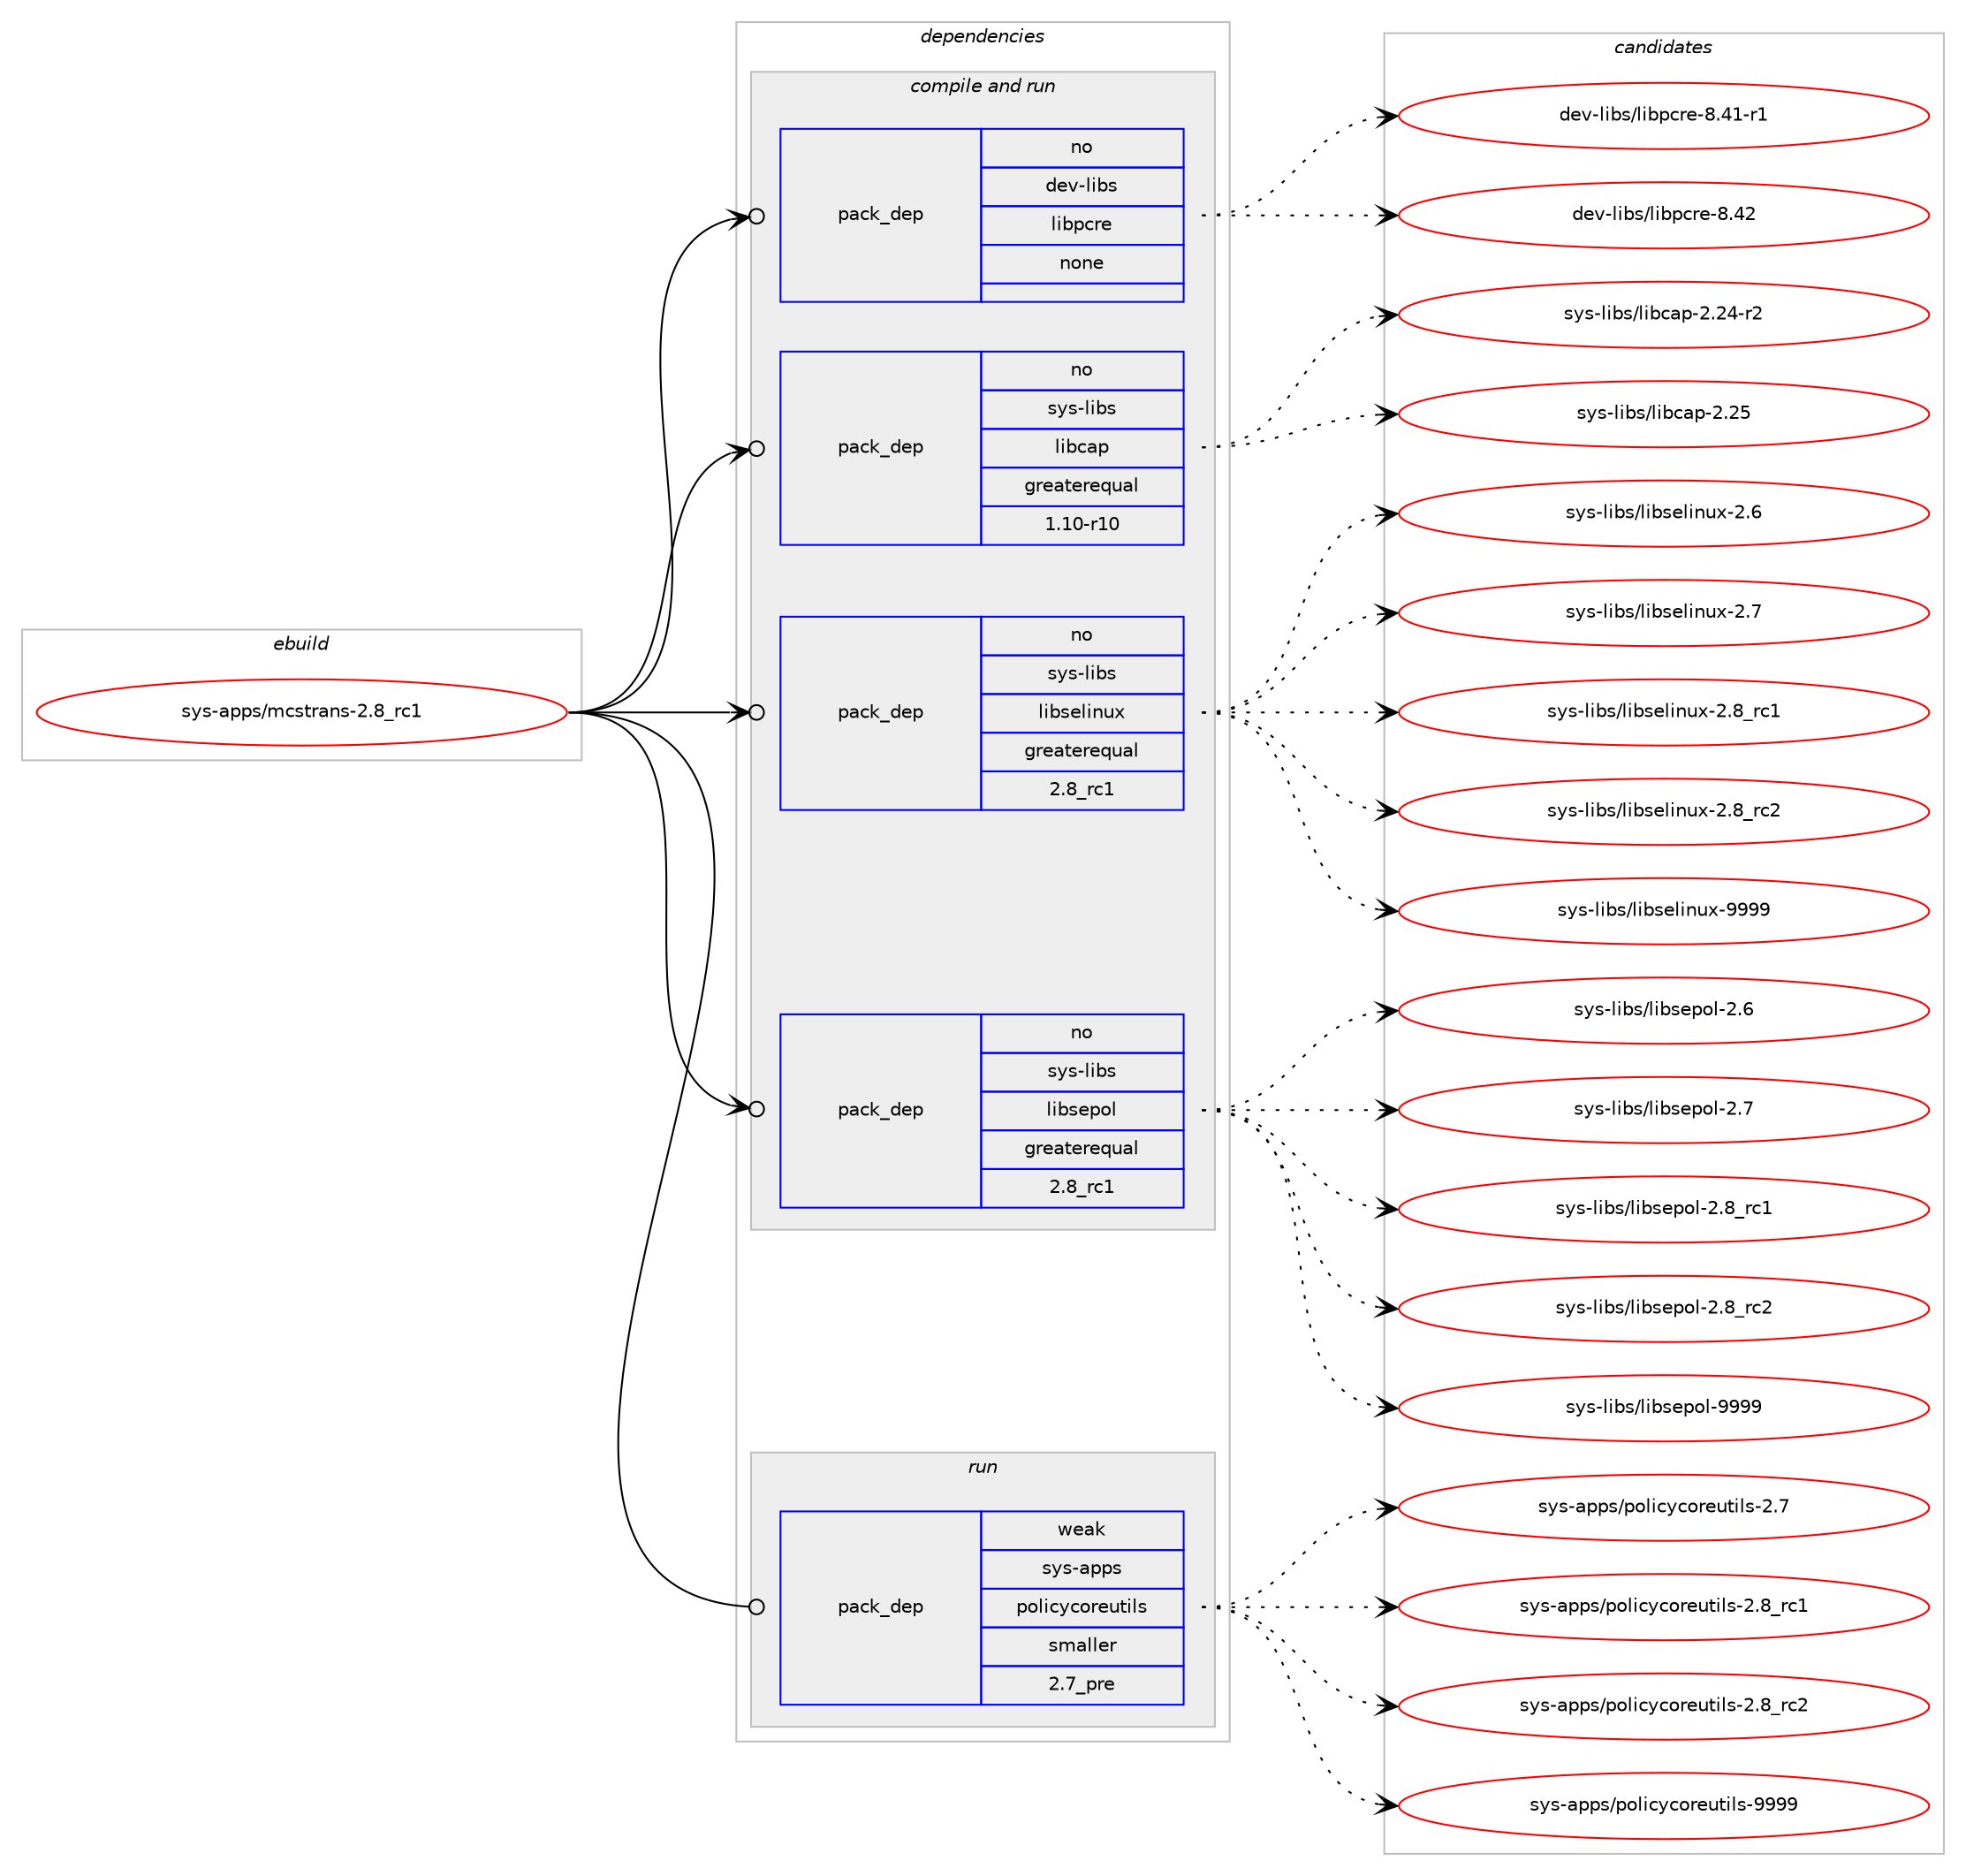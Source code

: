 digraph prolog {

# *************
# Graph options
# *************

newrank=true;
concentrate=true;
compound=true;
graph [rankdir=LR,fontname=Helvetica,fontsize=10,ranksep=1.5];#, ranksep=2.5, nodesep=0.2];
edge  [arrowhead=vee];
node  [fontname=Helvetica,fontsize=10];

# **********
# The ebuild
# **********

subgraph cluster_leftcol {
color=gray;
rank=same;
label=<<i>ebuild</i>>;
id [label="sys-apps/mcstrans-2.8_rc1", color=red, width=4, href="../sys-apps/mcstrans-2.8_rc1.svg"];
}

# ****************
# The dependencies
# ****************

subgraph cluster_midcol {
color=gray;
label=<<i>dependencies</i>>;
subgraph cluster_compile {
fillcolor="#eeeeee";
style=filled;
label=<<i>compile</i>>;
}
subgraph cluster_compileandrun {
fillcolor="#eeeeee";
style=filled;
label=<<i>compile and run</i>>;
subgraph pack5958 {
dependency6310 [label=<<TABLE BORDER="0" CELLBORDER="1" CELLSPACING="0" CELLPADDING="4" WIDTH="220"><TR><TD ROWSPAN="6" CELLPADDING="30">pack_dep</TD></TR><TR><TD WIDTH="110">no</TD></TR><TR><TD>dev-libs</TD></TR><TR><TD>libpcre</TD></TR><TR><TD>none</TD></TR><TR><TD></TD></TR></TABLE>>, shape=none, color=blue];
}
id:e -> dependency6310:w [weight=20,style="solid",arrowhead="odotvee"];
subgraph pack5959 {
dependency6311 [label=<<TABLE BORDER="0" CELLBORDER="1" CELLSPACING="0" CELLPADDING="4" WIDTH="220"><TR><TD ROWSPAN="6" CELLPADDING="30">pack_dep</TD></TR><TR><TD WIDTH="110">no</TD></TR><TR><TD>sys-libs</TD></TR><TR><TD>libcap</TD></TR><TR><TD>greaterequal</TD></TR><TR><TD>1.10-r10</TD></TR></TABLE>>, shape=none, color=blue];
}
id:e -> dependency6311:w [weight=20,style="solid",arrowhead="odotvee"];
subgraph pack5960 {
dependency6312 [label=<<TABLE BORDER="0" CELLBORDER="1" CELLSPACING="0" CELLPADDING="4" WIDTH="220"><TR><TD ROWSPAN="6" CELLPADDING="30">pack_dep</TD></TR><TR><TD WIDTH="110">no</TD></TR><TR><TD>sys-libs</TD></TR><TR><TD>libselinux</TD></TR><TR><TD>greaterequal</TD></TR><TR><TD>2.8_rc1</TD></TR></TABLE>>, shape=none, color=blue];
}
id:e -> dependency6312:w [weight=20,style="solid",arrowhead="odotvee"];
subgraph pack5961 {
dependency6313 [label=<<TABLE BORDER="0" CELLBORDER="1" CELLSPACING="0" CELLPADDING="4" WIDTH="220"><TR><TD ROWSPAN="6" CELLPADDING="30">pack_dep</TD></TR><TR><TD WIDTH="110">no</TD></TR><TR><TD>sys-libs</TD></TR><TR><TD>libsepol</TD></TR><TR><TD>greaterequal</TD></TR><TR><TD>2.8_rc1</TD></TR></TABLE>>, shape=none, color=blue];
}
id:e -> dependency6313:w [weight=20,style="solid",arrowhead="odotvee"];
}
subgraph cluster_run {
fillcolor="#eeeeee";
style=filled;
label=<<i>run</i>>;
subgraph pack5962 {
dependency6314 [label=<<TABLE BORDER="0" CELLBORDER="1" CELLSPACING="0" CELLPADDING="4" WIDTH="220"><TR><TD ROWSPAN="6" CELLPADDING="30">pack_dep</TD></TR><TR><TD WIDTH="110">weak</TD></TR><TR><TD>sys-apps</TD></TR><TR><TD>policycoreutils</TD></TR><TR><TD>smaller</TD></TR><TR><TD>2.7_pre</TD></TR></TABLE>>, shape=none, color=blue];
}
id:e -> dependency6314:w [weight=20,style="solid",arrowhead="odot"];
}
}

# **************
# The candidates
# **************

subgraph cluster_choices {
rank=same;
color=gray;
label=<<i>candidates</i>>;

subgraph choice5958 {
color=black;
nodesep=1;
choice100101118451081059811547108105981129911410145564652494511449 [label="dev-libs/libpcre-8.41-r1", color=red, width=4,href="../dev-libs/libpcre-8.41-r1.svg"];
choice10010111845108105981154710810598112991141014556465250 [label="dev-libs/libpcre-8.42", color=red, width=4,href="../dev-libs/libpcre-8.42.svg"];
dependency6310:e -> choice100101118451081059811547108105981129911410145564652494511449:w [style=dotted,weight="100"];
dependency6310:e -> choice10010111845108105981154710810598112991141014556465250:w [style=dotted,weight="100"];
}
subgraph choice5959 {
color=black;
nodesep=1;
choice11512111545108105981154710810598999711245504650524511450 [label="sys-libs/libcap-2.24-r2", color=red, width=4,href="../sys-libs/libcap-2.24-r2.svg"];
choice1151211154510810598115471081059899971124550465053 [label="sys-libs/libcap-2.25", color=red, width=4,href="../sys-libs/libcap-2.25.svg"];
dependency6311:e -> choice11512111545108105981154710810598999711245504650524511450:w [style=dotted,weight="100"];
dependency6311:e -> choice1151211154510810598115471081059899971124550465053:w [style=dotted,weight="100"];
}
subgraph choice5960 {
color=black;
nodesep=1;
choice1151211154510810598115471081059811510110810511011712045504654 [label="sys-libs/libselinux-2.6", color=red, width=4,href="../sys-libs/libselinux-2.6.svg"];
choice1151211154510810598115471081059811510110810511011712045504655 [label="sys-libs/libselinux-2.7", color=red, width=4,href="../sys-libs/libselinux-2.7.svg"];
choice1151211154510810598115471081059811510110810511011712045504656951149949 [label="sys-libs/libselinux-2.8_rc1", color=red, width=4,href="../sys-libs/libselinux-2.8_rc1.svg"];
choice1151211154510810598115471081059811510110810511011712045504656951149950 [label="sys-libs/libselinux-2.8_rc2", color=red, width=4,href="../sys-libs/libselinux-2.8_rc2.svg"];
choice115121115451081059811547108105981151011081051101171204557575757 [label="sys-libs/libselinux-9999", color=red, width=4,href="../sys-libs/libselinux-9999.svg"];
dependency6312:e -> choice1151211154510810598115471081059811510110810511011712045504654:w [style=dotted,weight="100"];
dependency6312:e -> choice1151211154510810598115471081059811510110810511011712045504655:w [style=dotted,weight="100"];
dependency6312:e -> choice1151211154510810598115471081059811510110810511011712045504656951149949:w [style=dotted,weight="100"];
dependency6312:e -> choice1151211154510810598115471081059811510110810511011712045504656951149950:w [style=dotted,weight="100"];
dependency6312:e -> choice115121115451081059811547108105981151011081051101171204557575757:w [style=dotted,weight="100"];
}
subgraph choice5961 {
color=black;
nodesep=1;
choice1151211154510810598115471081059811510111211110845504654 [label="sys-libs/libsepol-2.6", color=red, width=4,href="../sys-libs/libsepol-2.6.svg"];
choice1151211154510810598115471081059811510111211110845504655 [label="sys-libs/libsepol-2.7", color=red, width=4,href="../sys-libs/libsepol-2.7.svg"];
choice1151211154510810598115471081059811510111211110845504656951149949 [label="sys-libs/libsepol-2.8_rc1", color=red, width=4,href="../sys-libs/libsepol-2.8_rc1.svg"];
choice1151211154510810598115471081059811510111211110845504656951149950 [label="sys-libs/libsepol-2.8_rc2", color=red, width=4,href="../sys-libs/libsepol-2.8_rc2.svg"];
choice115121115451081059811547108105981151011121111084557575757 [label="sys-libs/libsepol-9999", color=red, width=4,href="../sys-libs/libsepol-9999.svg"];
dependency6313:e -> choice1151211154510810598115471081059811510111211110845504654:w [style=dotted,weight="100"];
dependency6313:e -> choice1151211154510810598115471081059811510111211110845504655:w [style=dotted,weight="100"];
dependency6313:e -> choice1151211154510810598115471081059811510111211110845504656951149949:w [style=dotted,weight="100"];
dependency6313:e -> choice1151211154510810598115471081059811510111211110845504656951149950:w [style=dotted,weight="100"];
dependency6313:e -> choice115121115451081059811547108105981151011121111084557575757:w [style=dotted,weight="100"];
}
subgraph choice5962 {
color=black;
nodesep=1;
choice115121115459711211211547112111108105991219911111410111711610510811545504655 [label="sys-apps/policycoreutils-2.7", color=red, width=4,href="../sys-apps/policycoreutils-2.7.svg"];
choice115121115459711211211547112111108105991219911111410111711610510811545504656951149949 [label="sys-apps/policycoreutils-2.8_rc1", color=red, width=4,href="../sys-apps/policycoreutils-2.8_rc1.svg"];
choice115121115459711211211547112111108105991219911111410111711610510811545504656951149950 [label="sys-apps/policycoreutils-2.8_rc2", color=red, width=4,href="../sys-apps/policycoreutils-2.8_rc2.svg"];
choice11512111545971121121154711211110810599121991111141011171161051081154557575757 [label="sys-apps/policycoreutils-9999", color=red, width=4,href="../sys-apps/policycoreutils-9999.svg"];
dependency6314:e -> choice115121115459711211211547112111108105991219911111410111711610510811545504655:w [style=dotted,weight="100"];
dependency6314:e -> choice115121115459711211211547112111108105991219911111410111711610510811545504656951149949:w [style=dotted,weight="100"];
dependency6314:e -> choice115121115459711211211547112111108105991219911111410111711610510811545504656951149950:w [style=dotted,weight="100"];
dependency6314:e -> choice11512111545971121121154711211110810599121991111141011171161051081154557575757:w [style=dotted,weight="100"];
}
}

}
